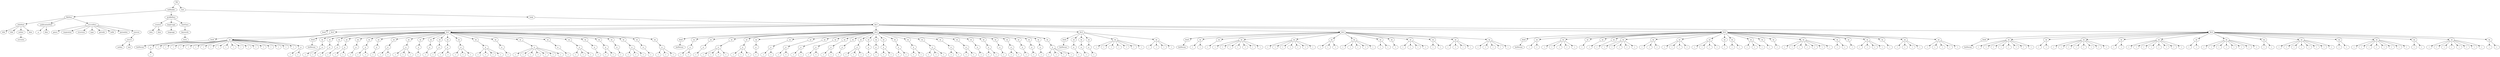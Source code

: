 digraph Tree {
	"t0" [label = "TEI"];
	"t1" [label = "teiHeader"];
	"t2" [label = "fileDesc"];
	"t3" [label = "titleStmt"];
	"t4" [label = "title"];
	"t5" [label = "title"];
	"t6" [label = "author"];
	"t7" [label = "surname"];
	"t8" [label = "date"];
	"t9" [label = "publicationStmt"];
	"t10" [label = "p"];
	"t11" [label = "idno"];
	"t12" [label = "sourceDesc"];
	"t13" [label = "genre"];
	"t14" [label = "inspiration"];
	"t15" [label = "structure"];
	"t16" [label = "type"];
	"t17" [label = "periode"];
	"t18" [label = "taille"];
	"t19" [label = "permalien"];
	"t20" [label = "sources"];
	"t21" [label = "source"];
	"t22" [label = "author"];
	"t23" [label = "text"];
	"t24" [label = "profileDesc"];
	"t25" [label = "creation"];
	"t26" [label = "date"];
	"t27" [label = "date"];
	"t28" [label = "langUsage"];
	"t29" [label = "language"];
	"t30" [label = "textClass"];
	"t31" [label = "keywords"];
	"t32" [label = "term"];
	"t33" [label = "text"];
	"t34" [label = "body"];
	"t35" [label = "div1"];
	"t36" [label = "head"];
	"t37" [label = "div2"];
	"t38" [label = "head"];
	"t39" [label = "listPerson"];
	"t40" [label = "sp"];
	"t41" [label = "p"];
	"t42" [label = "s"];
	"t43" [label = "l"];
	"t44" [label = "l"];
	"t45" [label = "l"];
	"t46" [label = "l"];
	"t47" [label = "l"];
	"t48" [label = "l"];
	"t49" [label = "l"];
	"t50" [label = "l"];
	"t51" [label = "l"];
	"t52" [label = "l"];
	"t53" [label = "l"];
	"t54" [label = "l"];
	"t55" [label = "l"];
	"t56" [label = "l"];
	"t57" [label = "l"];
	"t58" [label = "l"];
	"t59" [label = "l"];
	"t60" [label = "l"];
	"t61" [label = "l"];
	"t62" [label = "p"];
	"t63" [label = "s"];
	"t64" [label = "s"];
	"t65" [label = "div2"];
	"t66" [label = "head"];
	"t67" [label = "listPerson"];
	"t68" [label = "sp"];
	"t69" [label = "p"];
	"t70" [label = "s"];
	"t71" [label = "s"];
	"t72" [label = "sp"];
	"t73" [label = "p"];
	"t74" [label = "s"];
	"t75" [label = "sp"];
	"t76" [label = "p"];
	"t77" [label = "s"];
	"t78" [label = "sp"];
	"t79" [label = "p"];
	"t80" [label = "s"];
	"t81" [label = "s"];
	"t82" [label = "sp"];
	"t83" [label = "p"];
	"t84" [label = "s"];
	"t85" [label = "sp"];
	"t86" [label = "p"];
	"t87" [label = "s"];
	"t88" [label = "s"];
	"t89" [label = "sp"];
	"t90" [label = "p"];
	"t91" [label = "s"];
	"t92" [label = "sp"];
	"t93" [label = "p"];
	"t94" [label = "s"];
	"t95" [label = "s"];
	"t96" [label = "sp"];
	"t97" [label = "p"];
	"t98" [label = "s"];
	"t99" [label = "s"];
	"t100" [label = "s"];
	"t101" [label = "sp"];
	"t102" [label = "p"];
	"t103" [label = "s"];
	"t104" [label = "sp"];
	"t105" [label = "p"];
	"t106" [label = "s"];
	"t107" [label = "sp"];
	"t108" [label = "p"];
	"t109" [label = "s"];
	"t110" [label = "sp"];
	"t111" [label = "p"];
	"t112" [label = "s"];
	"t113" [label = "s"];
	"t114" [label = "sp"];
	"t115" [label = "p"];
	"t116" [label = "s"];
	"t117" [label = "s"];
	"t118" [label = "s"];
	"t119" [label = "sp"];
	"t120" [label = "p"];
	"t121" [label = "s"];
	"t122" [label = "s"];
	"t123" [label = "s"];
	"t124" [label = "s"];
	"t125" [label = "sp"];
	"t126" [label = "p"];
	"t127" [label = "s"];
	"t128" [label = "sp"];
	"t129" [label = "p"];
	"t130" [label = "s"];
	"t131" [label = "s"];
	"t132" [label = "s"];
	"t133" [label = "s"];
	"t134" [label = "s"];
	"t135" [label = "s"];
	"t136" [label = "s"];
	"t137" [label = "sp"];
	"t138" [label = "p"];
	"t139" [label = "s"];
	"t140" [label = "sp"];
	"t141" [label = "p"];
	"t142" [label = "s"];
	"t143" [label = "s"];
	"t144" [label = "s"];
	"t145" [label = "sp"];
	"t146" [label = "p"];
	"t147" [label = "s"];
	"t148" [label = "sp"];
	"t149" [label = "p"];
	"t150" [label = "s"];
	"t151" [label = "s"];
	"t152" [label = "sp"];
	"t153" [label = "p"];
	"t154" [label = "s"];
	"t155" [label = "sp"];
	"t156" [label = "p"];
	"t157" [label = "s"];
	"t158" [label = "s"];
	"t159" [label = "s"];
	"t160" [label = "sp"];
	"t161" [label = "p"];
	"t162" [label = "s"];
	"t163" [label = "sp"];
	"t164" [label = "p"];
	"t165" [label = "s"];
	"t166" [label = "s"];
	"t167" [label = "s"];
	"t168" [label = "div2"];
	"t169" [label = "head"];
	"t170" [label = "listPerson"];
	"t171" [label = "sp"];
	"t172" [label = "p"];
	"t173" [label = "s"];
	"t174" [label = "s"];
	"t175" [label = "sp"];
	"t176" [label = "p"];
	"t177" [label = "s"];
	"t178" [label = "sp"];
	"t179" [label = "p"];
	"t180" [label = "s"];
	"t181" [label = "s"];
	"t182" [label = "s"];
	"t183" [label = "s"];
	"t184" [label = "sp"];
	"t185" [label = "p"];
	"t186" [label = "s"];
	"t187" [label = "s"];
	"t188" [label = "s"];
	"t189" [label = "sp"];
	"t190" [label = "p"];
	"t191" [label = "s"];
	"t192" [label = "sp"];
	"t193" [label = "p"];
	"t194" [label = "s"];
	"t195" [label = "s"];
	"t196" [label = "sp"];
	"t197" [label = "p"];
	"t198" [label = "s"];
	"t199" [label = "s"];
	"t200" [label = "sp"];
	"t201" [label = "p"];
	"t202" [label = "s"];
	"t203" [label = "s"];
	"t204" [label = "sp"];
	"t205" [label = "p"];
	"t206" [label = "s"];
	"t207" [label = "s"];
	"t208" [label = "sp"];
	"t209" [label = "p"];
	"t210" [label = "s"];
	"t211" [label = "s"];
	"t212" [label = "sp"];
	"t213" [label = "p"];
	"t214" [label = "s"];
	"t215" [label = "sp"];
	"t216" [label = "p"];
	"t217" [label = "s"];
	"t218" [label = "s"];
	"t219" [label = "s"];
	"t220" [label = "sp"];
	"t221" [label = "p"];
	"t222" [label = "s"];
	"t223" [label = "sp"];
	"t224" [label = "p"];
	"t225" [label = "s"];
	"t226" [label = "sp"];
	"t227" [label = "p"];
	"t228" [label = "s"];
	"t229" [label = "s"];
	"t230" [label = "sp"];
	"t231" [label = "p"];
	"t232" [label = "s"];
	"t233" [label = "s"];
	"t234" [label = "sp"];
	"t235" [label = "p"];
	"t236" [label = "s"];
	"t237" [label = "s"];
	"t238" [label = "sp"];
	"t239" [label = "p"];
	"t240" [label = "s"];
	"t241" [label = "s"];
	"t242" [label = "s"];
	"t243" [label = "sp"];
	"t244" [label = "p"];
	"t245" [label = "s"];
	"t246" [label = "s"];
	"t247" [label = "sp"];
	"t248" [label = "p"];
	"t249" [label = "s"];
	"t250" [label = "s"];
	"t251" [label = "sp"];
	"t252" [label = "p"];
	"t253" [label = "s"];
	"t254" [label = "sp"];
	"t255" [label = "p"];
	"t256" [label = "s"];
	"t257" [label = "s"];
	"t258" [label = "sp"];
	"t259" [label = "p"];
	"t260" [label = "s"];
	"t261" [label = "sp"];
	"t262" [label = "p"];
	"t263" [label = "s"];
	"t264" [label = "s"];
	"t265" [label = "sp"];
	"t266" [label = "p"];
	"t267" [label = "s"];
	"t268" [label = "sp"];
	"t269" [label = "p"];
	"t270" [label = "s"];
	"t271" [label = "sp"];
	"t272" [label = "p"];
	"t273" [label = "s"];
	"t274" [label = "sp"];
	"t275" [label = "p"];
	"t276" [label = "s"];
	"t277" [label = "s"];
	"t278" [label = "s"];
	"t279" [label = "s"];
	"t280" [label = "div2"];
	"t281" [label = "head"];
	"t282" [label = "listPerson"];
	"t283" [label = "sp"];
	"t284" [label = "p"];
	"t285" [label = "s"];
	"t286" [label = "sp"];
	"t287" [label = "p"];
	"t288" [label = "s"];
	"t289" [label = "sp"];
	"t290" [label = "p"];
	"t291" [label = "s"];
	"t292" [label = "sp"];
	"t293" [label = "l"];
	"t294" [label = "l"];
	"t295" [label = "l"];
	"t296" [label = "l"];
	"t297" [label = "l"];
	"t298" [label = "l"];
	"t299" [label = "l"];
	"t300" [label = "sp"];
	"t301" [label = "l"];
	"t302" [label = "l"];
	"t303" [label = "l"];
	"t304" [label = "l"];
	"t305" [label = "div2"];
	"t306" [label = "head"];
	"t307" [label = "listPerson"];
	"t308" [label = "sp"];
	"t309" [label = "l"];
	"t310" [label = "l"];
	"t311" [label = "sp"];
	"t312" [label = "l"];
	"t313" [label = "sp"];
	"t314" [label = "l"];
	"t315" [label = "l"];
	"t316" [label = "l"];
	"t317" [label = "l"];
	"t318" [label = "l"];
	"t319" [label = "l"];
	"t320" [label = "l"];
	"t321" [label = "sp"];
	"t322" [label = "l"];
	"t323" [label = "l"];
	"t324" [label = "l"];
	"t325" [label = "l"];
	"t326" [label = "l"];
	"t327" [label = "l"];
	"t328" [label = "l"];
	"t329" [label = "sp"];
	"t330" [label = "l"];
	"t331" [label = "l"];
	"t332" [label = "l"];
	"t333" [label = "sp"];
	"t334" [label = "l"];
	"t335" [label = "l"];
	"t336" [label = "l"];
	"t337" [label = "l"];
	"t338" [label = "l"];
	"t339" [label = "sp"];
	"t340" [label = "l"];
	"t341" [label = "l"];
	"t342" [label = "sp"];
	"t343" [label = "l"];
	"t344" [label = "sp"];
	"t345" [label = "l"];
	"t346" [label = "l"];
	"t347" [label = "l"];
	"t348" [label = "l"];
	"t349" [label = "sp"];
	"t350" [label = "l"];
	"t351" [label = "l"];
	"t352" [label = "sp"];
	"t353" [label = "l"];
	"t354" [label = "l"];
	"t355" [label = "l"];
	"t356" [label = "l"];
	"t357" [label = "sp"];
	"t358" [label = "l"];
	"t359" [label = "l"];
	"t360" [label = "l"];
	"t361" [label = "l"];
	"t362" [label = "l"];
	"t363" [label = "div2"];
	"t364" [label = "head"];
	"t365" [label = "listPerson"];
	"t366" [label = "sp"];
	"t367" [label = "l"];
	"t368" [label = "l"];
	"t369" [label = "sp"];
	"t370" [label = "l"];
	"t371" [label = "l"];
	"t372" [label = "l"];
	"t373" [label = "l"];
	"t374" [label = "l"];
	"t375" [label = "sp"];
	"t376" [label = "l"];
	"t377" [label = "sp"];
	"t378" [label = "l"];
	"t379" [label = "sp"];
	"t380" [label = "l"];
	"t381" [label = "sp"];
	"t382" [label = "l"];
	"t383" [label = "l"];
	"t384" [label = "l"];
	"t385" [label = "l"];
	"t386" [label = "l"];
	"t387" [label = "sp"];
	"t388" [label = "l"];
	"t389" [label = "l"];
	"t390" [label = "l"];
	"t391" [label = "sp"];
	"t392" [label = "l"];
	"t393" [label = "l"];
	"t394" [label = "l"];
	"t395" [label = "l"];
	"t396" [label = "sp"];
	"t397" [label = "l"];
	"t398" [label = "l"];
	"t399" [label = "l"];
	"t400" [label = "l"];
	"t401" [label = "sp"];
	"t402" [label = "l"];
	"t403" [label = "sp"];
	"t404" [label = "l"];
	"t405" [label = "l"];
	"t406" [label = "sp"];
	"t407" [label = "l"];
	"t408" [label = "l"];
	"t409" [label = "l"];
	"t410" [label = "sp"];
	"t411" [label = "l"];
	"t412" [label = "sp"];
	"t413" [label = "l"];
	"t414" [label = "sp"];
	"t415" [label = "l"];
	"t416" [label = "l"];
	"t417" [label = "l"];
	"t418" [label = "l"];
	"t419" [label = "l"];
	"t420" [label = "l"];
	"t421" [label = "l"];
	"t422" [label = "sp"];
	"t423" [label = "l"];
	"t424" [label = "l"];
	"t425" [label = "sp"];
	"t426" [label = "l"];
	"t427" [label = "sp"];
	"t428" [label = "l"];
	"t429" [label = "l"];
	"t430" [label = "l"];
	"t431" [label = "l"];
	"t432" [label = "sp"];
	"t433" [label = "l"];
	"t434" [label = "sp"];
	"t435" [label = "l"];
	"t436" [label = "l"];
	"t437" [label = "l"];
	"t438" [label = "l"];
	"t439" [label = "sp"];
	"t440" [label = "l"];
	"t441" [label = "l"];
	"t442" [label = "l"];
	"t443" [label = "l"];
	"t444" [label = "l"];
	"t445" [label = "div2"];
	"t446" [label = "head"];
	"t447" [label = "listPerson"];
	"t448" [label = "sp"];
	"t449" [label = "l"];
	"t450" [label = "l"];
	"t451" [label = "l"];
	"t452" [label = "l"];
	"t453" [label = "l"];
	"t454" [label = "l"];
	"t455" [label = "l"];
	"t456" [label = "l"];
	"t457" [label = "sp"];
	"t458" [label = "l"];
	"t459" [label = "l"];
	"t460" [label = "sp"];
	"t461" [label = "l"];
	"t462" [label = "l"];
	"t463" [label = "l"];
	"t464" [label = "l"];
	"t465" [label = "l"];
	"t466" [label = "l"];
	"t467" [label = "l"];
	"t468" [label = "l"];
	"t469" [label = "sp"];
	"t470" [label = "l"];
	"t471" [label = "l"];
	"t472" [label = "sp"];
	"t473" [label = "l"];
	"t474" [label = "l"];
	"t475" [label = "l"];
	"t476" [label = "l"];
	"t477" [label = "l"];
	"t478" [label = "l"];
	"t479" [label = "l"];
	"t480" [label = "l"];
	"t481" [label = "sp"];
	"t482" [label = "l"];
	"t483" [label = "l"];
	"t484" [label = "sp"];
	"t485" [label = "l"];
	"t486" [label = "l"];
	"t487" [label = "l"];
	"t488" [label = "l"];
	"t489" [label = "l"];
	"t490" [label = "l"];
	"t491" [label = "l"];
	"t492" [label = "l"];
	"t493" [label = "sp"];
	"t494" [label = "l"];
	"t495" [label = "l"];
	"t496" [label = "sp"];
	"t497" [label = "l"];
	"t498" [label = "l"];
	"t499" [label = "l"];
	"t500" [label = "l"];
	"t501" [label = "l"];
	"t502" [label = "l"];
	"t503" [label = "l"];
	"t504" [label = "l"];
	"t505" [label = "sp"];
	"t506" [label = "l"];
	"t507" [label = "l"];
	"t508" [label = "sp"];
	"t509" [label = "l"];
	"t510" [label = "l"];
	"t511" [label = "l"];
	"t512" [label = "l"];
	"t513" [label = "l"];
	"t514" [label = "l"];
	"t515" [label = "l"];
	"t516" [label = "l"];
	"t517" [label = "sp"];
	"t518" [label = "l"];
	"t519" [label = "l"];
	"t520" [label = "sp"];
	"t521" [label = "l"];
	"t522" [label = "l"];
	"t523" [label = "l"];
	"t524" [label = "l"];
	"t525" [label = "l"];
	"t526" [label = "l"];
	"t527" [label = "l"];
	"t528" [label = "l"];
	"t529" [label = "sp"];
	"t530" [label = "l"];
	"t531" [label = "l"];
	"t0" -> "t1";
	"t1" -> "t2";
	"t2" -> "t3";
	"t3" -> "t4";
	"t3" -> "t5";
	"t3" -> "t6";
	"t6" -> "t7";
	"t3" -> "t8";
	"t2" -> "t9";
	"t9" -> "t10";
	"t9" -> "t11";
	"t2" -> "t12";
	"t12" -> "t13";
	"t12" -> "t14";
	"t12" -> "t15";
	"t12" -> "t16";
	"t12" -> "t17";
	"t12" -> "t18";
	"t12" -> "t19";
	"t12" -> "t20";
	"t20" -> "t21";
	"t21" -> "t22";
	"t21" -> "t23";
	"t1" -> "t24";
	"t24" -> "t25";
	"t25" -> "t26";
	"t25" -> "t27";
	"t24" -> "t28";
	"t28" -> "t29";
	"t24" -> "t30";
	"t30" -> "t31";
	"t31" -> "t32";
	"t0" -> "t33";
	"t33" -> "t34";
	"t34" -> "t35";
	"t35" -> "t36";
	"t35" -> "t37";
	"t37" -> "t38";
	"t38" -> "t39";
	"t37" -> "t40";
	"t40" -> "t41";
	"t41" -> "t42";
	"t40" -> "t43";
	"t40" -> "t44";
	"t40" -> "t45";
	"t40" -> "t46";
	"t40" -> "t47";
	"t40" -> "t48";
	"t40" -> "t49";
	"t40" -> "t50";
	"t40" -> "t51";
	"t40" -> "t52";
	"t40" -> "t53";
	"t40" -> "t54";
	"t40" -> "t55";
	"t40" -> "t56";
	"t40" -> "t57";
	"t40" -> "t58";
	"t40" -> "t59";
	"t40" -> "t60";
	"t40" -> "t61";
	"t40" -> "t62";
	"t62" -> "t63";
	"t62" -> "t64";
	"t35" -> "t65";
	"t65" -> "t66";
	"t66" -> "t67";
	"t65" -> "t68";
	"t68" -> "t69";
	"t69" -> "t70";
	"t69" -> "t71";
	"t65" -> "t72";
	"t72" -> "t73";
	"t73" -> "t74";
	"t65" -> "t75";
	"t75" -> "t76";
	"t76" -> "t77";
	"t65" -> "t78";
	"t78" -> "t79";
	"t79" -> "t80";
	"t79" -> "t81";
	"t65" -> "t82";
	"t82" -> "t83";
	"t83" -> "t84";
	"t65" -> "t85";
	"t85" -> "t86";
	"t86" -> "t87";
	"t86" -> "t88";
	"t65" -> "t89";
	"t89" -> "t90";
	"t90" -> "t91";
	"t65" -> "t92";
	"t92" -> "t93";
	"t93" -> "t94";
	"t93" -> "t95";
	"t65" -> "t96";
	"t96" -> "t97";
	"t97" -> "t98";
	"t97" -> "t99";
	"t97" -> "t100";
	"t65" -> "t101";
	"t101" -> "t102";
	"t102" -> "t103";
	"t65" -> "t104";
	"t104" -> "t105";
	"t105" -> "t106";
	"t65" -> "t107";
	"t107" -> "t108";
	"t108" -> "t109";
	"t65" -> "t110";
	"t110" -> "t111";
	"t111" -> "t112";
	"t111" -> "t113";
	"t65" -> "t114";
	"t114" -> "t115";
	"t115" -> "t116";
	"t115" -> "t117";
	"t115" -> "t118";
	"t65" -> "t119";
	"t119" -> "t120";
	"t120" -> "t121";
	"t120" -> "t122";
	"t120" -> "t123";
	"t120" -> "t124";
	"t65" -> "t125";
	"t125" -> "t126";
	"t126" -> "t127";
	"t65" -> "t128";
	"t128" -> "t129";
	"t129" -> "t130";
	"t129" -> "t131";
	"t129" -> "t132";
	"t129" -> "t133";
	"t129" -> "t134";
	"t129" -> "t135";
	"t129" -> "t136";
	"t65" -> "t137";
	"t137" -> "t138";
	"t138" -> "t139";
	"t65" -> "t140";
	"t140" -> "t141";
	"t141" -> "t142";
	"t141" -> "t143";
	"t141" -> "t144";
	"t65" -> "t145";
	"t145" -> "t146";
	"t146" -> "t147";
	"t65" -> "t148";
	"t148" -> "t149";
	"t149" -> "t150";
	"t149" -> "t151";
	"t65" -> "t152";
	"t152" -> "t153";
	"t153" -> "t154";
	"t65" -> "t155";
	"t155" -> "t156";
	"t156" -> "t157";
	"t156" -> "t158";
	"t156" -> "t159";
	"t65" -> "t160";
	"t160" -> "t161";
	"t161" -> "t162";
	"t65" -> "t163";
	"t163" -> "t164";
	"t164" -> "t165";
	"t164" -> "t166";
	"t164" -> "t167";
	"t35" -> "t168";
	"t168" -> "t169";
	"t169" -> "t170";
	"t168" -> "t171";
	"t171" -> "t172";
	"t172" -> "t173";
	"t172" -> "t174";
	"t168" -> "t175";
	"t175" -> "t176";
	"t176" -> "t177";
	"t168" -> "t178";
	"t178" -> "t179";
	"t179" -> "t180";
	"t179" -> "t181";
	"t179" -> "t182";
	"t179" -> "t183";
	"t168" -> "t184";
	"t184" -> "t185";
	"t185" -> "t186";
	"t185" -> "t187";
	"t185" -> "t188";
	"t168" -> "t189";
	"t189" -> "t190";
	"t190" -> "t191";
	"t168" -> "t192";
	"t192" -> "t193";
	"t193" -> "t194";
	"t193" -> "t195";
	"t168" -> "t196";
	"t196" -> "t197";
	"t197" -> "t198";
	"t197" -> "t199";
	"t168" -> "t200";
	"t200" -> "t201";
	"t201" -> "t202";
	"t201" -> "t203";
	"t168" -> "t204";
	"t204" -> "t205";
	"t205" -> "t206";
	"t205" -> "t207";
	"t168" -> "t208";
	"t208" -> "t209";
	"t209" -> "t210";
	"t209" -> "t211";
	"t168" -> "t212";
	"t212" -> "t213";
	"t213" -> "t214";
	"t168" -> "t215";
	"t215" -> "t216";
	"t216" -> "t217";
	"t216" -> "t218";
	"t216" -> "t219";
	"t168" -> "t220";
	"t220" -> "t221";
	"t221" -> "t222";
	"t168" -> "t223";
	"t223" -> "t224";
	"t224" -> "t225";
	"t168" -> "t226";
	"t226" -> "t227";
	"t227" -> "t228";
	"t227" -> "t229";
	"t168" -> "t230";
	"t230" -> "t231";
	"t231" -> "t232";
	"t231" -> "t233";
	"t168" -> "t234";
	"t234" -> "t235";
	"t235" -> "t236";
	"t235" -> "t237";
	"t168" -> "t238";
	"t238" -> "t239";
	"t239" -> "t240";
	"t239" -> "t241";
	"t239" -> "t242";
	"t168" -> "t243";
	"t243" -> "t244";
	"t244" -> "t245";
	"t244" -> "t246";
	"t168" -> "t247";
	"t247" -> "t248";
	"t248" -> "t249";
	"t248" -> "t250";
	"t168" -> "t251";
	"t251" -> "t252";
	"t252" -> "t253";
	"t168" -> "t254";
	"t254" -> "t255";
	"t255" -> "t256";
	"t255" -> "t257";
	"t168" -> "t258";
	"t258" -> "t259";
	"t259" -> "t260";
	"t168" -> "t261";
	"t261" -> "t262";
	"t262" -> "t263";
	"t262" -> "t264";
	"t168" -> "t265";
	"t265" -> "t266";
	"t266" -> "t267";
	"t168" -> "t268";
	"t268" -> "t269";
	"t269" -> "t270";
	"t168" -> "t271";
	"t271" -> "t272";
	"t272" -> "t273";
	"t168" -> "t274";
	"t274" -> "t275";
	"t275" -> "t276";
	"t275" -> "t277";
	"t275" -> "t278";
	"t275" -> "t279";
	"t35" -> "t280";
	"t280" -> "t281";
	"t281" -> "t282";
	"t280" -> "t283";
	"t283" -> "t284";
	"t284" -> "t285";
	"t280" -> "t286";
	"t286" -> "t287";
	"t287" -> "t288";
	"t280" -> "t289";
	"t289" -> "t290";
	"t290" -> "t291";
	"t280" -> "t292";
	"t292" -> "t293";
	"t292" -> "t294";
	"t292" -> "t295";
	"t292" -> "t296";
	"t292" -> "t297";
	"t292" -> "t298";
	"t292" -> "t299";
	"t280" -> "t300";
	"t300" -> "t301";
	"t300" -> "t302";
	"t300" -> "t303";
	"t300" -> "t304";
	"t35" -> "t305";
	"t305" -> "t306";
	"t306" -> "t307";
	"t305" -> "t308";
	"t308" -> "t309";
	"t308" -> "t310";
	"t305" -> "t311";
	"t311" -> "t312";
	"t305" -> "t313";
	"t313" -> "t314";
	"t313" -> "t315";
	"t313" -> "t316";
	"t313" -> "t317";
	"t313" -> "t318";
	"t313" -> "t319";
	"t313" -> "t320";
	"t305" -> "t321";
	"t321" -> "t322";
	"t321" -> "t323";
	"t321" -> "t324";
	"t321" -> "t325";
	"t321" -> "t326";
	"t321" -> "t327";
	"t321" -> "t328";
	"t305" -> "t329";
	"t329" -> "t330";
	"t329" -> "t331";
	"t329" -> "t332";
	"t305" -> "t333";
	"t333" -> "t334";
	"t333" -> "t335";
	"t333" -> "t336";
	"t333" -> "t337";
	"t333" -> "t338";
	"t305" -> "t339";
	"t339" -> "t340";
	"t339" -> "t341";
	"t305" -> "t342";
	"t342" -> "t343";
	"t305" -> "t344";
	"t344" -> "t345";
	"t344" -> "t346";
	"t344" -> "t347";
	"t344" -> "t348";
	"t305" -> "t349";
	"t349" -> "t350";
	"t349" -> "t351";
	"t305" -> "t352";
	"t352" -> "t353";
	"t352" -> "t354";
	"t352" -> "t355";
	"t352" -> "t356";
	"t305" -> "t357";
	"t357" -> "t358";
	"t357" -> "t359";
	"t357" -> "t360";
	"t357" -> "t361";
	"t357" -> "t362";
	"t35" -> "t363";
	"t363" -> "t364";
	"t364" -> "t365";
	"t363" -> "t366";
	"t366" -> "t367";
	"t366" -> "t368";
	"t363" -> "t369";
	"t369" -> "t370";
	"t369" -> "t371";
	"t369" -> "t372";
	"t369" -> "t373";
	"t369" -> "t374";
	"t363" -> "t375";
	"t375" -> "t376";
	"t363" -> "t377";
	"t377" -> "t378";
	"t363" -> "t379";
	"t379" -> "t380";
	"t363" -> "t381";
	"t381" -> "t382";
	"t381" -> "t383";
	"t381" -> "t384";
	"t381" -> "t385";
	"t381" -> "t386";
	"t363" -> "t387";
	"t387" -> "t388";
	"t387" -> "t389";
	"t387" -> "t390";
	"t363" -> "t391";
	"t391" -> "t392";
	"t391" -> "t393";
	"t391" -> "t394";
	"t391" -> "t395";
	"t363" -> "t396";
	"t396" -> "t397";
	"t396" -> "t398";
	"t396" -> "t399";
	"t396" -> "t400";
	"t363" -> "t401";
	"t401" -> "t402";
	"t363" -> "t403";
	"t403" -> "t404";
	"t403" -> "t405";
	"t363" -> "t406";
	"t406" -> "t407";
	"t406" -> "t408";
	"t406" -> "t409";
	"t363" -> "t410";
	"t410" -> "t411";
	"t363" -> "t412";
	"t412" -> "t413";
	"t363" -> "t414";
	"t414" -> "t415";
	"t414" -> "t416";
	"t414" -> "t417";
	"t414" -> "t418";
	"t414" -> "t419";
	"t414" -> "t420";
	"t414" -> "t421";
	"t363" -> "t422";
	"t422" -> "t423";
	"t422" -> "t424";
	"t363" -> "t425";
	"t425" -> "t426";
	"t363" -> "t427";
	"t427" -> "t428";
	"t427" -> "t429";
	"t427" -> "t430";
	"t427" -> "t431";
	"t363" -> "t432";
	"t432" -> "t433";
	"t363" -> "t434";
	"t434" -> "t435";
	"t434" -> "t436";
	"t434" -> "t437";
	"t434" -> "t438";
	"t363" -> "t439";
	"t439" -> "t440";
	"t439" -> "t441";
	"t439" -> "t442";
	"t439" -> "t443";
	"t439" -> "t444";
	"t35" -> "t445";
	"t445" -> "t446";
	"t446" -> "t447";
	"t445" -> "t448";
	"t448" -> "t449";
	"t448" -> "t450";
	"t448" -> "t451";
	"t448" -> "t452";
	"t448" -> "t453";
	"t448" -> "t454";
	"t448" -> "t455";
	"t448" -> "t456";
	"t445" -> "t457";
	"t457" -> "t458";
	"t457" -> "t459";
	"t445" -> "t460";
	"t460" -> "t461";
	"t460" -> "t462";
	"t460" -> "t463";
	"t460" -> "t464";
	"t460" -> "t465";
	"t460" -> "t466";
	"t460" -> "t467";
	"t460" -> "t468";
	"t445" -> "t469";
	"t469" -> "t470";
	"t469" -> "t471";
	"t445" -> "t472";
	"t472" -> "t473";
	"t472" -> "t474";
	"t472" -> "t475";
	"t472" -> "t476";
	"t472" -> "t477";
	"t472" -> "t478";
	"t472" -> "t479";
	"t472" -> "t480";
	"t445" -> "t481";
	"t481" -> "t482";
	"t481" -> "t483";
	"t445" -> "t484";
	"t484" -> "t485";
	"t484" -> "t486";
	"t484" -> "t487";
	"t484" -> "t488";
	"t484" -> "t489";
	"t484" -> "t490";
	"t484" -> "t491";
	"t484" -> "t492";
	"t445" -> "t493";
	"t493" -> "t494";
	"t493" -> "t495";
	"t445" -> "t496";
	"t496" -> "t497";
	"t496" -> "t498";
	"t496" -> "t499";
	"t496" -> "t500";
	"t496" -> "t501";
	"t496" -> "t502";
	"t496" -> "t503";
	"t496" -> "t504";
	"t445" -> "t505";
	"t505" -> "t506";
	"t505" -> "t507";
	"t445" -> "t508";
	"t508" -> "t509";
	"t508" -> "t510";
	"t508" -> "t511";
	"t508" -> "t512";
	"t508" -> "t513";
	"t508" -> "t514";
	"t508" -> "t515";
	"t508" -> "t516";
	"t445" -> "t517";
	"t517" -> "t518";
	"t517" -> "t519";
	"t445" -> "t520";
	"t520" -> "t521";
	"t520" -> "t522";
	"t520" -> "t523";
	"t520" -> "t524";
	"t520" -> "t525";
	"t520" -> "t526";
	"t520" -> "t527";
	"t520" -> "t528";
	"t445" -> "t529";
	"t529" -> "t530";
	"t529" -> "t531";
}
